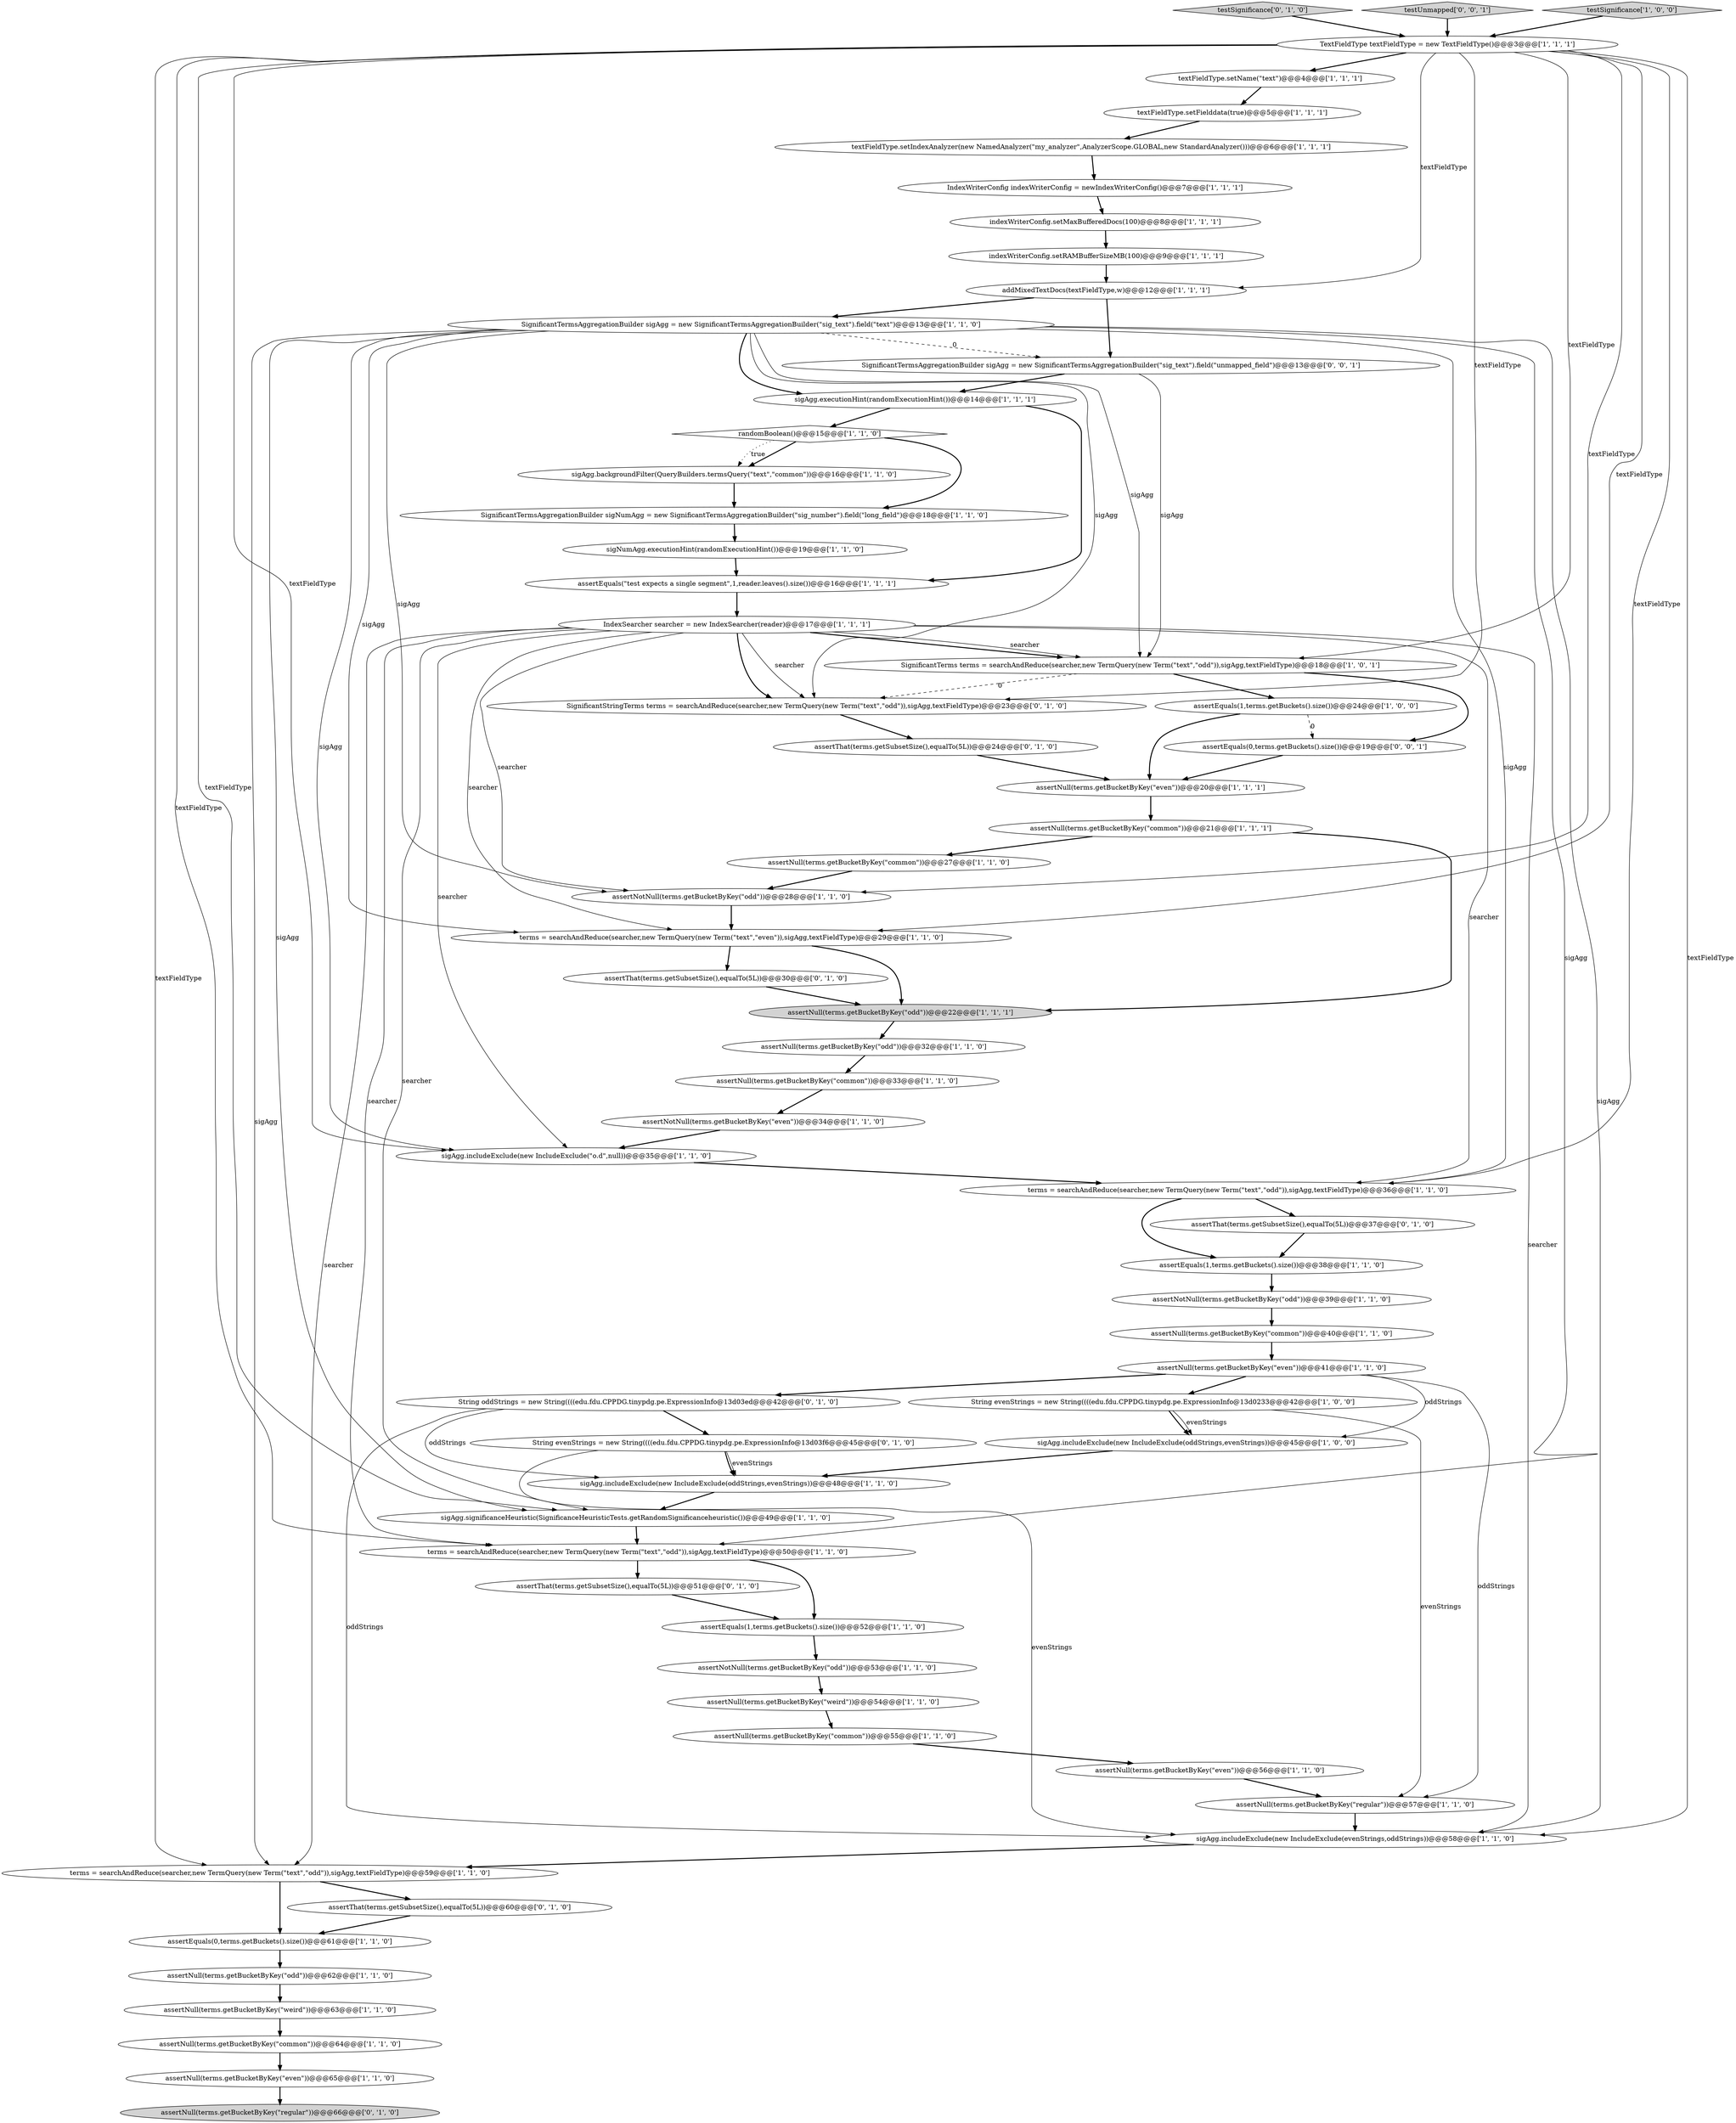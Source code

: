 digraph {
58 [style = filled, label = "assertThat(terms.getSubsetSize(),equalTo(5L))@@@30@@@['0', '1', '0']", fillcolor = white, shape = ellipse image = "AAA1AAABBB2BBB"];
23 [style = filled, label = "terms = searchAndReduce(searcher,new TermQuery(new Term(\"text\",\"odd\")),sigAgg,textFieldType)@@@59@@@['1', '1', '0']", fillcolor = white, shape = ellipse image = "AAA0AAABBB1BBB"];
43 [style = filled, label = "assertNull(terms.getBucketByKey(\"common\"))@@@64@@@['1', '1', '0']", fillcolor = white, shape = ellipse image = "AAA0AAABBB1BBB"];
37 [style = filled, label = "sigAgg.includeExclude(new IncludeExclude(evenStrings,oddStrings))@@@58@@@['1', '1', '0']", fillcolor = white, shape = ellipse image = "AAA0AAABBB1BBB"];
48 [style = filled, label = "assertNull(terms.getBucketByKey(\"even\"))@@@65@@@['1', '1', '0']", fillcolor = white, shape = ellipse image = "AAA0AAABBB1BBB"];
17 [style = filled, label = "assertNull(terms.getBucketByKey(\"weird\"))@@@54@@@['1', '1', '0']", fillcolor = white, shape = ellipse image = "AAA0AAABBB1BBB"];
25 [style = filled, label = "assertNull(terms.getBucketByKey(\"regular\"))@@@57@@@['1', '1', '0']", fillcolor = white, shape = ellipse image = "AAA0AAABBB1BBB"];
47 [style = filled, label = "SignificantTermsAggregationBuilder sigAgg = new SignificantTermsAggregationBuilder(\"sig_text\").field(\"text\")@@@13@@@['1', '1', '0']", fillcolor = white, shape = ellipse image = "AAA0AAABBB1BBB"];
52 [style = filled, label = "assertThat(terms.getSubsetSize(),equalTo(5L))@@@51@@@['0', '1', '0']", fillcolor = white, shape = ellipse image = "AAA1AAABBB2BBB"];
4 [style = filled, label = "indexWriterConfig.setRAMBufferSizeMB(100)@@@9@@@['1', '1', '1']", fillcolor = white, shape = ellipse image = "AAA0AAABBB1BBB"];
6 [style = filled, label = "assertNotNull(terms.getBucketByKey(\"odd\"))@@@28@@@['1', '1', '0']", fillcolor = white, shape = ellipse image = "AAA0AAABBB1BBB"];
20 [style = filled, label = "assertEquals(\"test expects a single segment\",1,reader.leaves().size())@@@16@@@['1', '1', '1']", fillcolor = white, shape = ellipse image = "AAA0AAABBB1BBB"];
5 [style = filled, label = "textFieldType.setName(\"text\")@@@4@@@['1', '1', '1']", fillcolor = white, shape = ellipse image = "AAA0AAABBB1BBB"];
39 [style = filled, label = "sigNumAgg.executionHint(randomExecutionHint())@@@19@@@['1', '1', '0']", fillcolor = white, shape = ellipse image = "AAA0AAABBB1BBB"];
22 [style = filled, label = "textFieldType.setIndexAnalyzer(new NamedAnalyzer(\"my_analyzer\",AnalyzerScope.GLOBAL,new StandardAnalyzer()))@@@6@@@['1', '1', '1']", fillcolor = white, shape = ellipse image = "AAA0AAABBB1BBB"];
64 [style = filled, label = "SignificantTermsAggregationBuilder sigAgg = new SignificantTermsAggregationBuilder(\"sig_text\").field(\"unmapped_field\")@@@13@@@['0', '0', '1']", fillcolor = white, shape = ellipse image = "AAA0AAABBB3BBB"];
1 [style = filled, label = "assertNull(terms.getBucketByKey(\"common\"))@@@27@@@['1', '1', '0']", fillcolor = white, shape = ellipse image = "AAA0AAABBB1BBB"];
2 [style = filled, label = "assertEquals(0,terms.getBuckets().size())@@@61@@@['1', '1', '0']", fillcolor = white, shape = ellipse image = "AAA0AAABBB1BBB"];
35 [style = filled, label = "assertNull(terms.getBucketByKey(\"odd\"))@@@22@@@['1', '1', '1']", fillcolor = lightgray, shape = ellipse image = "AAA0AAABBB1BBB"];
10 [style = filled, label = "assertNull(terms.getBucketByKey(\"weird\"))@@@63@@@['1', '1', '0']", fillcolor = white, shape = ellipse image = "AAA0AAABBB1BBB"];
59 [style = filled, label = "testSignificance['0', '1', '0']", fillcolor = lightgray, shape = diamond image = "AAA0AAABBB2BBB"];
53 [style = filled, label = "assertThat(terms.getSubsetSize(),equalTo(5L))@@@24@@@['0', '1', '0']", fillcolor = white, shape = ellipse image = "AAA1AAABBB2BBB"];
3 [style = filled, label = "assertEquals(1,terms.getBuckets().size())@@@24@@@['1', '0', '0']", fillcolor = white, shape = ellipse image = "AAA0AAABBB1BBB"];
61 [style = filled, label = "String evenStrings = new String((((edu.fdu.CPPDG.tinypdg.pe.ExpressionInfo@13d03f6@@@45@@@['0', '1', '0']", fillcolor = white, shape = ellipse image = "AAA0AAABBB2BBB"];
13 [style = filled, label = "assertNull(terms.getBucketByKey(\"common\"))@@@40@@@['1', '1', '0']", fillcolor = white, shape = ellipse image = "AAA0AAABBB1BBB"];
18 [style = filled, label = "IndexSearcher searcher = new IndexSearcher(reader)@@@17@@@['1', '1', '1']", fillcolor = white, shape = ellipse image = "AAA0AAABBB1BBB"];
9 [style = filled, label = "assertNotNull(terms.getBucketByKey(\"odd\"))@@@39@@@['1', '1', '0']", fillcolor = white, shape = ellipse image = "AAA0AAABBB1BBB"];
24 [style = filled, label = "indexWriterConfig.setMaxBufferedDocs(100)@@@8@@@['1', '1', '1']", fillcolor = white, shape = ellipse image = "AAA0AAABBB1BBB"];
46 [style = filled, label = "sigAgg.executionHint(randomExecutionHint())@@@14@@@['1', '1', '1']", fillcolor = white, shape = ellipse image = "AAA0AAABBB1BBB"];
32 [style = filled, label = "assertEquals(1,terms.getBuckets().size())@@@38@@@['1', '1', '0']", fillcolor = white, shape = ellipse image = "AAA0AAABBB1BBB"];
15 [style = filled, label = "addMixedTextDocs(textFieldType,w)@@@12@@@['1', '1', '1']", fillcolor = white, shape = ellipse image = "AAA0AAABBB1BBB"];
42 [style = filled, label = "randomBoolean()@@@15@@@['1', '1', '0']", fillcolor = white, shape = diamond image = "AAA0AAABBB1BBB"];
62 [style = filled, label = "testUnmapped['0', '0', '1']", fillcolor = lightgray, shape = diamond image = "AAA0AAABBB3BBB"];
16 [style = filled, label = "terms = searchAndReduce(searcher,new TermQuery(new Term(\"text\",\"odd\")),sigAgg,textFieldType)@@@50@@@['1', '1', '0']", fillcolor = white, shape = ellipse image = "AAA0AAABBB1BBB"];
57 [style = filled, label = "assertNull(terms.getBucketByKey(\"regular\"))@@@66@@@['0', '1', '0']", fillcolor = lightgray, shape = ellipse image = "AAA0AAABBB2BBB"];
63 [style = filled, label = "assertEquals(0,terms.getBuckets().size())@@@19@@@['0', '0', '1']", fillcolor = white, shape = ellipse image = "AAA0AAABBB3BBB"];
49 [style = filled, label = "textFieldType.setFielddata(true)@@@5@@@['1', '1', '1']", fillcolor = white, shape = ellipse image = "AAA0AAABBB1BBB"];
55 [style = filled, label = "String oddStrings = new String((((edu.fdu.CPPDG.tinypdg.pe.ExpressionInfo@13d03ed@@@42@@@['0', '1', '0']", fillcolor = white, shape = ellipse image = "AAA0AAABBB2BBB"];
44 [style = filled, label = "sigAgg.includeExclude(new IncludeExclude(oddStrings,evenStrings))@@@45@@@['1', '0', '0']", fillcolor = white, shape = ellipse image = "AAA0AAABBB1BBB"];
51 [style = filled, label = "testSignificance['1', '0', '0']", fillcolor = lightgray, shape = diamond image = "AAA0AAABBB1BBB"];
19 [style = filled, label = "IndexWriterConfig indexWriterConfig = newIndexWriterConfig()@@@7@@@['1', '1', '1']", fillcolor = white, shape = ellipse image = "AAA0AAABBB1BBB"];
28 [style = filled, label = "assertNotNull(terms.getBucketByKey(\"even\"))@@@34@@@['1', '1', '0']", fillcolor = white, shape = ellipse image = "AAA0AAABBB1BBB"];
21 [style = filled, label = "assertNull(terms.getBucketByKey(\"even\"))@@@41@@@['1', '1', '0']", fillcolor = white, shape = ellipse image = "AAA0AAABBB1BBB"];
40 [style = filled, label = "assertNull(terms.getBucketByKey(\"even\"))@@@56@@@['1', '1', '0']", fillcolor = white, shape = ellipse image = "AAA0AAABBB1BBB"];
36 [style = filled, label = "sigAgg.includeExclude(new IncludeExclude(\"o.d\",null))@@@35@@@['1', '1', '0']", fillcolor = white, shape = ellipse image = "AAA0AAABBB1BBB"];
33 [style = filled, label = "sigAgg.includeExclude(new IncludeExclude(oddStrings,evenStrings))@@@48@@@['1', '1', '0']", fillcolor = white, shape = ellipse image = "AAA0AAABBB1BBB"];
60 [style = filled, label = "SignificantStringTerms terms = searchAndReduce(searcher,new TermQuery(new Term(\"text\",\"odd\")),sigAgg,textFieldType)@@@23@@@['0', '1', '0']", fillcolor = white, shape = ellipse image = "AAA1AAABBB2BBB"];
41 [style = filled, label = "assertNull(terms.getBucketByKey(\"common\"))@@@55@@@['1', '1', '0']", fillcolor = white, shape = ellipse image = "AAA0AAABBB1BBB"];
50 [style = filled, label = "assertNull(terms.getBucketByKey(\"common\"))@@@33@@@['1', '1', '0']", fillcolor = white, shape = ellipse image = "AAA0AAABBB1BBB"];
0 [style = filled, label = "assertNull(terms.getBucketByKey(\"odd\"))@@@62@@@['1', '1', '0']", fillcolor = white, shape = ellipse image = "AAA0AAABBB1BBB"];
8 [style = filled, label = "assertNull(terms.getBucketByKey(\"even\"))@@@20@@@['1', '1', '1']", fillcolor = white, shape = ellipse image = "AAA0AAABBB1BBB"];
12 [style = filled, label = "assertNull(terms.getBucketByKey(\"common\"))@@@21@@@['1', '1', '1']", fillcolor = white, shape = ellipse image = "AAA0AAABBB1BBB"];
14 [style = filled, label = "SignificantTermsAggregationBuilder sigNumAgg = new SignificantTermsAggregationBuilder(\"sig_number\").field(\"long_field\")@@@18@@@['1', '1', '0']", fillcolor = white, shape = ellipse image = "AAA0AAABBB1BBB"];
56 [style = filled, label = "assertThat(terms.getSubsetSize(),equalTo(5L))@@@37@@@['0', '1', '0']", fillcolor = white, shape = ellipse image = "AAA1AAABBB2BBB"];
31 [style = filled, label = "terms = searchAndReduce(searcher,new TermQuery(new Term(\"text\",\"odd\")),sigAgg,textFieldType)@@@36@@@['1', '1', '0']", fillcolor = white, shape = ellipse image = "AAA0AAABBB1BBB"];
29 [style = filled, label = "assertNull(terms.getBucketByKey(\"odd\"))@@@32@@@['1', '1', '0']", fillcolor = white, shape = ellipse image = "AAA0AAABBB1BBB"];
45 [style = filled, label = "sigAgg.backgroundFilter(QueryBuilders.termsQuery(\"text\",\"common\"))@@@16@@@['1', '1', '0']", fillcolor = white, shape = ellipse image = "AAA0AAABBB1BBB"];
7 [style = filled, label = "String evenStrings = new String((((edu.fdu.CPPDG.tinypdg.pe.ExpressionInfo@13d0233@@@42@@@['1', '0', '0']", fillcolor = white, shape = ellipse image = "AAA0AAABBB1BBB"];
54 [style = filled, label = "assertThat(terms.getSubsetSize(),equalTo(5L))@@@60@@@['0', '1', '0']", fillcolor = white, shape = ellipse image = "AAA1AAABBB2BBB"];
26 [style = filled, label = "TextFieldType textFieldType = new TextFieldType()@@@3@@@['1', '1', '1']", fillcolor = white, shape = ellipse image = "AAA0AAABBB1BBB"];
30 [style = filled, label = "terms = searchAndReduce(searcher,new TermQuery(new Term(\"text\",\"even\")),sigAgg,textFieldType)@@@29@@@['1', '1', '0']", fillcolor = white, shape = ellipse image = "AAA0AAABBB1BBB"];
34 [style = filled, label = "assertEquals(1,terms.getBuckets().size())@@@52@@@['1', '1', '0']", fillcolor = white, shape = ellipse image = "AAA0AAABBB1BBB"];
27 [style = filled, label = "assertNotNull(terms.getBucketByKey(\"odd\"))@@@53@@@['1', '1', '0']", fillcolor = white, shape = ellipse image = "AAA0AAABBB1BBB"];
38 [style = filled, label = "SignificantTerms terms = searchAndReduce(searcher,new TermQuery(new Term(\"text\",\"odd\")),sigAgg,textFieldType)@@@18@@@['1', '0', '1']", fillcolor = white, shape = ellipse image = "AAA0AAABBB1BBB"];
11 [style = filled, label = "sigAgg.significanceHeuristic(SignificanceHeuristicTests.getRandomSignificanceheuristic())@@@49@@@['1', '1', '0']", fillcolor = white, shape = ellipse image = "AAA0AAABBB1BBB"];
47->30 [style = solid, label="sigAgg"];
23->2 [style = bold, label=""];
32->9 [style = bold, label=""];
43->48 [style = bold, label=""];
50->28 [style = bold, label=""];
26->30 [style = solid, label="textFieldType"];
18->6 [style = solid, label="searcher"];
62->26 [style = bold, label=""];
18->37 [style = solid, label="searcher"];
12->1 [style = bold, label=""];
16->52 [style = bold, label=""];
16->34 [style = bold, label=""];
11->16 [style = bold, label=""];
31->32 [style = bold, label=""];
61->33 [style = bold, label=""];
47->38 [style = solid, label="sigAgg"];
55->33 [style = solid, label="oddStrings"];
47->6 [style = solid, label="sigAgg"];
18->38 [style = bold, label=""];
12->35 [style = bold, label=""];
31->56 [style = bold, label=""];
18->16 [style = solid, label="searcher"];
64->46 [style = bold, label=""];
26->36 [style = solid, label="textFieldType"];
30->35 [style = bold, label=""];
55->61 [style = bold, label=""];
18->23 [style = solid, label="searcher"];
25->37 [style = bold, label=""];
63->8 [style = bold, label=""];
47->31 [style = solid, label="sigAgg"];
61->33 [style = solid, label="evenStrings"];
59->26 [style = bold, label=""];
40->25 [style = bold, label=""];
21->55 [style = bold, label=""];
38->60 [style = dashed, label="0"];
64->38 [style = solid, label="sigAgg"];
47->64 [style = dashed, label="0"];
18->36 [style = solid, label="searcher"];
41->40 [style = bold, label=""];
29->50 [style = bold, label=""];
55->37 [style = solid, label="oddStrings"];
26->60 [style = solid, label="textFieldType"];
14->39 [style = bold, label=""];
20->18 [style = bold, label=""];
33->11 [style = bold, label=""];
49->22 [style = bold, label=""];
47->46 [style = bold, label=""];
60->53 [style = bold, label=""];
15->47 [style = bold, label=""];
23->54 [style = bold, label=""];
26->23 [style = solid, label="textFieldType"];
7->44 [style = bold, label=""];
27->17 [style = bold, label=""];
48->57 [style = bold, label=""];
3->8 [style = bold, label=""];
26->11 [style = solid, label="textFieldType"];
47->60 [style = solid, label="sigAgg"];
7->25 [style = solid, label="evenStrings"];
21->25 [style = solid, label="oddStrings"];
45->14 [style = bold, label=""];
3->63 [style = dashed, label="0"];
56->32 [style = bold, label=""];
17->41 [style = bold, label=""];
58->35 [style = bold, label=""];
5->49 [style = bold, label=""];
61->37 [style = solid, label="evenStrings"];
46->20 [style = bold, label=""];
26->6 [style = solid, label="textFieldType"];
22->19 [style = bold, label=""];
54->2 [style = bold, label=""];
26->16 [style = solid, label="textFieldType"];
47->11 [style = solid, label="sigAgg"];
24->4 [style = bold, label=""];
18->11 [style = solid, label="searcher"];
19->24 [style = bold, label=""];
7->44 [style = solid, label="evenStrings"];
26->37 [style = solid, label="textFieldType"];
18->60 [style = bold, label=""];
21->7 [style = bold, label=""];
30->58 [style = bold, label=""];
2->0 [style = bold, label=""];
38->63 [style = bold, label=""];
42->14 [style = bold, label=""];
47->23 [style = solid, label="sigAgg"];
6->30 [style = bold, label=""];
51->26 [style = bold, label=""];
42->45 [style = bold, label=""];
53->8 [style = bold, label=""];
18->60 [style = solid, label="searcher"];
8->12 [style = bold, label=""];
42->45 [style = dotted, label="true"];
39->20 [style = bold, label=""];
15->64 [style = bold, label=""];
18->31 [style = solid, label="searcher"];
18->38 [style = solid, label="searcher"];
9->13 [style = bold, label=""];
47->16 [style = solid, label="sigAgg"];
46->42 [style = bold, label=""];
1->6 [style = bold, label=""];
47->36 [style = solid, label="sigAgg"];
18->30 [style = solid, label="searcher"];
0->10 [style = bold, label=""];
38->3 [style = bold, label=""];
26->5 [style = bold, label=""];
28->36 [style = bold, label=""];
47->37 [style = solid, label="sigAgg"];
36->31 [style = bold, label=""];
10->43 [style = bold, label=""];
21->44 [style = solid, label="oddStrings"];
35->29 [style = bold, label=""];
26->31 [style = solid, label="textFieldType"];
26->38 [style = solid, label="textFieldType"];
4->15 [style = bold, label=""];
44->33 [style = bold, label=""];
37->23 [style = bold, label=""];
52->34 [style = bold, label=""];
26->15 [style = solid, label="textFieldType"];
13->21 [style = bold, label=""];
34->27 [style = bold, label=""];
}
